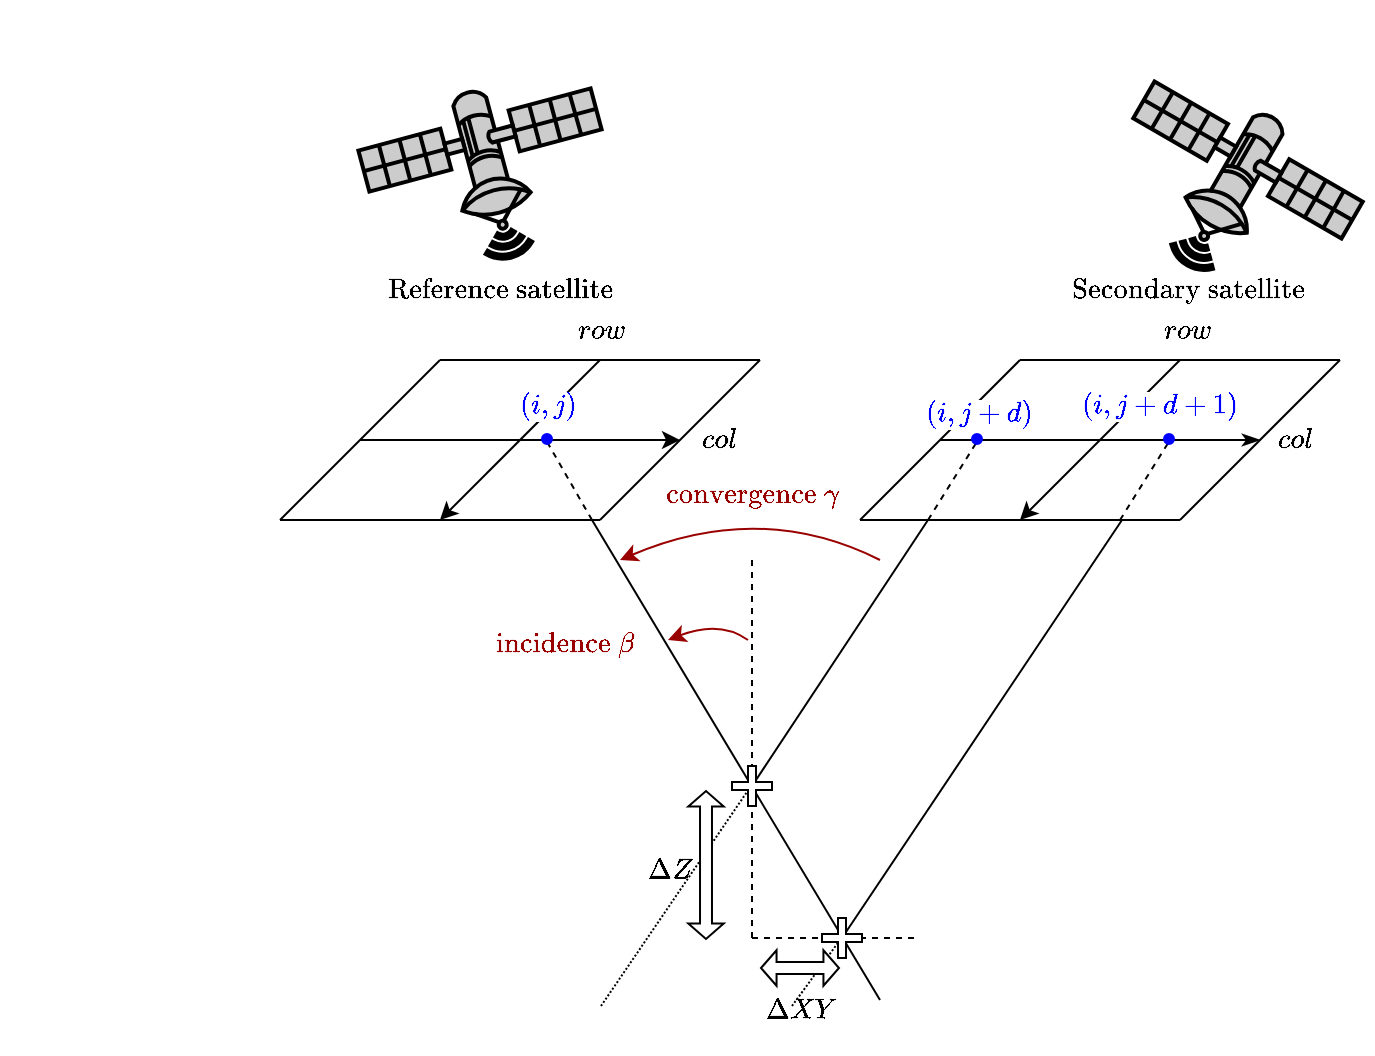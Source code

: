 <mxfile version="24.7.14">
  <diagram name="Page-1" id="pxx3vV0jIXK9RhJgeS2F">
    <mxGraphModel dx="797" dy="433" grid="1" gridSize="10" guides="1" tooltips="1" connect="1" arrows="1" fold="1" page="1" pageScale="1" pageWidth="827" pageHeight="1169" math="1" shadow="0">
      <root>
        <mxCell id="0" />
        <mxCell id="1" parent="0" />
        <mxCell id="ayuFoMu4kEzJLpK7L4t1-28" value="" style="endArrow=none;dashed=1;html=1;rounded=0;" edge="1" parent="1">
          <mxGeometry width="50" height="50" relative="1" as="geometry">
            <mxPoint x="436" y="569" as="sourcePoint" />
            <mxPoint x="520" y="569" as="targetPoint" />
          </mxGeometry>
        </mxCell>
        <mxCell id="ayuFoMu4kEzJLpK7L4t1-24" value="" style="endArrow=none;html=1;rounded=0;strokeColor=#000000;dashed=1;dashPattern=1 1;" edge="1" parent="1">
          <mxGeometry width="50" height="50" relative="1" as="geometry">
            <mxPoint x="456" y="603" as="sourcePoint" />
            <mxPoint x="480" y="570" as="targetPoint" />
          </mxGeometry>
        </mxCell>
        <mxCell id="ayuFoMu4kEzJLpK7L4t1-25" value="" style="endArrow=none;html=1;rounded=0;strokeColor=#000000;" edge="1" parent="1">
          <mxGeometry width="50" height="50" relative="1" as="geometry">
            <mxPoint x="481" y="569" as="sourcePoint" />
            <mxPoint x="621" y="360" as="targetPoint" />
          </mxGeometry>
        </mxCell>
        <mxCell id="ayuFoMu4kEzJLpK7L4t1-22" value="" style="endArrow=none;html=1;rounded=0;strokeColor=#000000;dashed=1;dashPattern=1 1;" edge="1" parent="1">
          <mxGeometry width="50" height="50" relative="1" as="geometry">
            <mxPoint x="360.5" y="603" as="sourcePoint" />
            <mxPoint x="435.5" y="493" as="targetPoint" />
          </mxGeometry>
        </mxCell>
        <mxCell id="ayuFoMu4kEzJLpK7L4t1-16" value="" style="endArrow=none;dashed=1;html=1;rounded=0;" edge="1" parent="1">
          <mxGeometry width="50" height="50" relative="1" as="geometry">
            <mxPoint x="436" y="569" as="sourcePoint" />
            <mxPoint x="436" y="379" as="targetPoint" />
          </mxGeometry>
        </mxCell>
        <mxCell id="4WLU9YgfCihyUKRMpBoT-1" value="" style="fontColor=#0066CC;verticalAlign=top;verticalLabelPosition=bottom;labelPosition=center;align=center;html=1;outlineConnect=0;fillColor=#CCCCCC;strokeColor=#000000;gradientColor=none;gradientDirection=north;strokeWidth=2;shape=mxgraph.networks.satellite;rotation=-60;" parent="1" vertex="1">
          <mxGeometry x="250" y="120" width="100" height="100" as="geometry" />
        </mxCell>
        <mxCell id="4WLU9YgfCihyUKRMpBoT-2" value="" style="fontColor=#0066CC;verticalAlign=top;verticalLabelPosition=bottom;labelPosition=center;align=center;html=1;outlineConnect=0;fillColor=#CCCCCC;strokeColor=#000000;gradientColor=none;gradientDirection=north;strokeWidth=2;shape=mxgraph.networks.satellite;rotation=-15;" parent="1" vertex="1">
          <mxGeometry x="634" y="130" width="100" height="100" as="geometry" />
        </mxCell>
        <mxCell id="4WLU9YgfCihyUKRMpBoT-6" value="" style="endArrow=none;html=1;rounded=0;" parent="1" edge="1">
          <mxGeometry width="50" height="50" relative="1" as="geometry">
            <mxPoint x="280" y="280" as="sourcePoint" />
            <mxPoint x="440" y="280" as="targetPoint" />
          </mxGeometry>
        </mxCell>
        <mxCell id="4WLU9YgfCihyUKRMpBoT-8" value="" style="endArrow=none;html=1;rounded=0;" parent="1" edge="1">
          <mxGeometry width="50" height="50" relative="1" as="geometry">
            <mxPoint x="200" y="360" as="sourcePoint" />
            <mxPoint x="280" y="280" as="targetPoint" />
          </mxGeometry>
        </mxCell>
        <mxCell id="4WLU9YgfCihyUKRMpBoT-10" value="" style="endArrow=none;html=1;rounded=0;" parent="1" edge="1">
          <mxGeometry width="50" height="50" relative="1" as="geometry">
            <mxPoint x="570" y="280" as="sourcePoint" />
            <mxPoint x="730" y="280" as="targetPoint" />
          </mxGeometry>
        </mxCell>
        <mxCell id="4WLU9YgfCihyUKRMpBoT-12" value="" style="endArrow=none;html=1;rounded=0;" parent="1" edge="1">
          <mxGeometry width="50" height="50" relative="1" as="geometry">
            <mxPoint x="490" y="360" as="sourcePoint" />
            <mxPoint x="570" y="280" as="targetPoint" />
          </mxGeometry>
        </mxCell>
        <mxCell id="4WLU9YgfCihyUKRMpBoT-13" value="" style="endArrow=none;html=1;rounded=0;" parent="1" edge="1">
          <mxGeometry width="50" height="50" relative="1" as="geometry">
            <mxPoint x="650" y="360" as="sourcePoint" />
            <mxPoint x="730" y="280" as="targetPoint" />
          </mxGeometry>
        </mxCell>
        <mxCell id="4WLU9YgfCihyUKRMpBoT-33" value="" style="endArrow=none;dashed=1;html=1;rounded=0;" parent="1" edge="1">
          <mxGeometry width="50" height="50" relative="1" as="geometry">
            <mxPoint x="356" y="360" as="sourcePoint" />
            <mxPoint x="333" y="320" as="targetPoint" />
          </mxGeometry>
        </mxCell>
        <mxCell id="4WLU9YgfCihyUKRMpBoT-41" value="" style="endArrow=none;dashed=1;html=1;rounded=0;strokeColor=#000000;" parent="1" edge="1">
          <mxGeometry width="50" height="50" relative="1" as="geometry">
            <mxPoint x="524" y="360" as="sourcePoint" />
            <mxPoint x="549" y="320" as="targetPoint" />
          </mxGeometry>
        </mxCell>
        <mxCell id="4WLU9YgfCihyUKRMpBoT-11" value="" style="endArrow=none;html=1;rounded=0;" parent="1" edge="1">
          <mxGeometry width="50" height="50" relative="1" as="geometry">
            <mxPoint x="490" y="360" as="sourcePoint" />
            <mxPoint x="650" y="360" as="targetPoint" />
          </mxGeometry>
        </mxCell>
        <mxCell id="4WLU9YgfCihyUKRMpBoT-7" value="" style="endArrow=none;html=1;rounded=0;" parent="1" edge="1">
          <mxGeometry width="50" height="50" relative="1" as="geometry">
            <mxPoint x="200" y="360" as="sourcePoint" />
            <mxPoint x="360" y="360" as="targetPoint" />
          </mxGeometry>
        </mxCell>
        <mxCell id="4WLU9YgfCihyUKRMpBoT-9" value="" style="endArrow=none;html=1;rounded=0;" parent="1" edge="1">
          <mxGeometry width="50" height="50" relative="1" as="geometry">
            <mxPoint x="360" y="360" as="sourcePoint" />
            <mxPoint x="440" y="280" as="targetPoint" />
          </mxGeometry>
        </mxCell>
        <mxCell id="4WLU9YgfCihyUKRMpBoT-76" value="" style="endArrow=none;html=1;rounded=0;endFill=0;startArrow=classic;startFill=1;" parent="1" edge="1">
          <mxGeometry width="50" height="50" relative="1" as="geometry">
            <mxPoint x="280" y="360" as="sourcePoint" />
            <mxPoint x="360" y="280" as="targetPoint" />
          </mxGeometry>
        </mxCell>
        <mxCell id="4WLU9YgfCihyUKRMpBoT-77" value="" style="endArrow=classic;html=1;rounded=0;endFill=1;" parent="1" edge="1">
          <mxGeometry width="50" height="50" relative="1" as="geometry">
            <mxPoint x="240" y="320" as="sourcePoint" />
            <mxPoint x="400" y="320" as="targetPoint" />
          </mxGeometry>
        </mxCell>
        <mxCell id="4WLU9YgfCihyUKRMpBoT-78" value="" style="endArrow=classicThin;html=1;rounded=0;startArrow=none;startFill=0;endFill=1;" parent="1" edge="1">
          <mxGeometry width="50" height="50" relative="1" as="geometry">
            <mxPoint x="530" y="320" as="sourcePoint" />
            <mxPoint x="690" y="320" as="targetPoint" />
          </mxGeometry>
        </mxCell>
        <mxCell id="4WLU9YgfCihyUKRMpBoT-79" value="" style="endArrow=none;html=1;rounded=0;endFill=0;startArrow=classic;startFill=1;" parent="1" edge="1">
          <mxGeometry width="50" height="50" relative="1" as="geometry">
            <mxPoint x="570" y="360" as="sourcePoint" />
            <mxPoint x="650" y="280" as="targetPoint" />
          </mxGeometry>
        </mxCell>
        <mxCell id="4WLU9YgfCihyUKRMpBoT-80" value="" style="ellipse;whiteSpace=wrap;html=1;aspect=fixed;fillColor=#0000FF;strokeColor=#0000FF;" parent="1" vertex="1">
          <mxGeometry x="331" y="317" width="5" height="5" as="geometry" />
        </mxCell>
        <mxCell id="4WLU9YgfCihyUKRMpBoT-82" value="" style="ellipse;whiteSpace=wrap;html=1;aspect=fixed;fillColor=#0000FF;strokeColor=#0000FF;" parent="1" vertex="1">
          <mxGeometry x="546" y="317" width="5" height="5" as="geometry" />
        </mxCell>
        <mxCell id="4WLU9YgfCihyUKRMpBoT-83" value="\(col\)" style="text;html=1;align=center;verticalAlign=middle;whiteSpace=wrap;rounded=0;" parent="1" vertex="1">
          <mxGeometry x="390" y="304.5" width="60" height="30" as="geometry" />
        </mxCell>
        <mxCell id="4WLU9YgfCihyUKRMpBoT-84" value="\(col\)" style="text;html=1;align=center;verticalAlign=middle;whiteSpace=wrap;rounded=0;" parent="1" vertex="1">
          <mxGeometry x="678" y="304.5" width="60" height="30" as="geometry" />
        </mxCell>
        <mxCell id="4WLU9YgfCihyUKRMpBoT-85" value="\(row\)" style="text;html=1;align=center;verticalAlign=middle;whiteSpace=wrap;rounded=0;" parent="1" vertex="1">
          <mxGeometry x="331" y="250" width="60" height="30" as="geometry" />
        </mxCell>
        <mxCell id="4WLU9YgfCihyUKRMpBoT-86" value="\(row\)" style="text;html=1;align=center;verticalAlign=middle;whiteSpace=wrap;rounded=0;" parent="1" vertex="1">
          <mxGeometry x="624" y="250" width="60" height="30" as="geometry" />
        </mxCell>
        <mxCell id="Iuggxz2iyCc2Tm1fnRvE-1" value="\(\)" style="text;html=1;align=center;verticalAlign=middle;resizable=0;points=[];autosize=1;strokeColor=none;fillColor=none;" parent="1" vertex="1">
          <mxGeometry x="60" y="528" width="40" height="30" as="geometry" />
        </mxCell>
        <mxCell id="Iuggxz2iyCc2Tm1fnRvE-3" value="\((i,j)\)" style="text;html=1;align=center;verticalAlign=middle;whiteSpace=wrap;rounded=0;fontColor=#0000FF;labelBackgroundColor=default;" parent="1" vertex="1">
          <mxGeometry x="304" y="288" width="60" height="30" as="geometry" />
        </mxCell>
        <mxCell id="Iuggxz2iyCc2Tm1fnRvE-4" value="\((i,j+d)\)" style="text;html=1;align=center;verticalAlign=middle;whiteSpace=wrap;rounded=0;fontColor=#0000FF;labelBackgroundColor=default;" parent="1" vertex="1">
          <mxGeometry x="520" y="292" width="60" height="30" as="geometry" />
        </mxCell>
        <mxCell id="ayuFoMu4kEzJLpK7L4t1-3" value="\(\mathrm{Reference~satellite}\)" style="text;html=1;align=center;verticalAlign=middle;whiteSpace=wrap;rounded=0;" vertex="1" parent="1">
          <mxGeometry x="250" y="230" width="120" height="30" as="geometry" />
        </mxCell>
        <mxCell id="ayuFoMu4kEzJLpK7L4t1-4" value="&lt;div&gt;\(\mathrm{Secondary~satellite}\)&lt;/div&gt;" style="text;html=1;align=center;verticalAlign=middle;whiteSpace=wrap;rounded=0;" vertex="1" parent="1">
          <mxGeometry x="594" y="230" width="120" height="30" as="geometry" />
        </mxCell>
        <mxCell id="ayuFoMu4kEzJLpK7L4t1-5" value="" style="endArrow=none;html=1;rounded=0;strokeColor=#000000;" edge="1" parent="1">
          <mxGeometry width="50" height="50" relative="1" as="geometry">
            <mxPoint x="436" y="493" as="sourcePoint" />
            <mxPoint x="524" y="360" as="targetPoint" />
          </mxGeometry>
        </mxCell>
        <mxCell id="ayuFoMu4kEzJLpK7L4t1-9" value="" style="endArrow=none;html=1;rounded=0;" edge="1" parent="1">
          <mxGeometry width="50" height="50" relative="1" as="geometry">
            <mxPoint x="500" y="600" as="sourcePoint" />
            <mxPoint x="356" y="360" as="targetPoint" />
          </mxGeometry>
        </mxCell>
        <mxCell id="ayuFoMu4kEzJLpK7L4t1-11" value="" style="endArrow=none;dashed=1;html=1;rounded=0;strokeColor=#000000;" edge="1" parent="1">
          <mxGeometry width="50" height="50" relative="1" as="geometry">
            <mxPoint x="620" y="360" as="sourcePoint" />
            <mxPoint x="645" y="320" as="targetPoint" />
          </mxGeometry>
        </mxCell>
        <mxCell id="ayuFoMu4kEzJLpK7L4t1-12" value="" style="ellipse;whiteSpace=wrap;html=1;aspect=fixed;fillColor=#0000FF;strokeColor=#0000FF;" vertex="1" parent="1">
          <mxGeometry x="642" y="317" width="5" height="5" as="geometry" />
        </mxCell>
        <mxCell id="ayuFoMu4kEzJLpK7L4t1-13" value="\((i,j+d+1)\)" style="text;html=1;align=center;verticalAlign=middle;whiteSpace=wrap;rounded=0;fontColor=#0000FF;labelBackgroundColor=default;" vertex="1" parent="1">
          <mxGeometry x="610" y="288" width="60" height="30" as="geometry" />
        </mxCell>
        <mxCell id="ayuFoMu4kEzJLpK7L4t1-14" value="" style="shape=cross;whiteSpace=wrap;html=1;" vertex="1" parent="1">
          <mxGeometry x="426" y="483" width="20" height="20" as="geometry" />
        </mxCell>
        <mxCell id="ayuFoMu4kEzJLpK7L4t1-15" value="" style="shape=cross;whiteSpace=wrap;html=1;" vertex="1" parent="1">
          <mxGeometry x="471" y="559" width="20" height="20" as="geometry" />
        </mxCell>
        <mxCell id="ayuFoMu4kEzJLpK7L4t1-18" value="" style="shape=flexArrow;endArrow=classic;startArrow=classic;html=1;rounded=0;width=5.977;endSize=2.26;startSize=2.26;startWidth=10.757;endWidth=10.757;fillColor=default;" edge="1" parent="1">
          <mxGeometry width="100" height="100" relative="1" as="geometry">
            <mxPoint x="440" y="584" as="sourcePoint" />
            <mxPoint x="480" y="584" as="targetPoint" />
          </mxGeometry>
        </mxCell>
        <mxCell id="ayuFoMu4kEzJLpK7L4t1-19" value="" style="shape=flexArrow;endArrow=classic;startArrow=classic;html=1;rounded=0;width=5.977;endSize=2.26;startSize=2.26;startWidth=10.757;endWidth=10.757;fillColor=default;" edge="1" parent="1">
          <mxGeometry width="100" height="100" relative="1" as="geometry">
            <mxPoint x="413" y="570" as="sourcePoint" />
            <mxPoint x="413" y="495" as="targetPoint" />
          </mxGeometry>
        </mxCell>
        <mxCell id="ayuFoMu4kEzJLpK7L4t1-20" value="&lt;div&gt;\(\Delta Z\)&lt;/div&gt;" style="text;html=1;align=center;verticalAlign=middle;whiteSpace=wrap;rounded=0;" vertex="1" parent="1">
          <mxGeometry x="380" y="520" width="30" height="30" as="geometry" />
        </mxCell>
        <mxCell id="ayuFoMu4kEzJLpK7L4t1-21" value="&lt;div&gt;\(\Delta XY\)&lt;/div&gt;" style="text;html=1;align=center;verticalAlign=middle;whiteSpace=wrap;rounded=0;" vertex="1" parent="1">
          <mxGeometry x="446" y="590" width="30" height="30" as="geometry" />
        </mxCell>
        <mxCell id="ayuFoMu4kEzJLpK7L4t1-26" value="" style="endArrow=classic;html=1;rounded=0;strokeColor=#990000;curved=1;" edge="1" parent="1">
          <mxGeometry width="50" height="50" relative="1" as="geometry">
            <mxPoint x="434" y="420" as="sourcePoint" />
            <mxPoint x="394" y="420" as="targetPoint" />
            <Array as="points">
              <mxPoint x="420" y="410" />
            </Array>
          </mxGeometry>
        </mxCell>
        <mxCell id="ayuFoMu4kEzJLpK7L4t1-27" value="&lt;font color=&quot;#990000&quot;&gt;\(\mathrm{incidence}~\beta\)&lt;/font&gt;" style="text;html=1;align=center;verticalAlign=middle;whiteSpace=wrap;rounded=0;" vertex="1" parent="1">
          <mxGeometry x="304" y="410" width="77" height="24.5" as="geometry" />
        </mxCell>
        <mxCell id="ayuFoMu4kEzJLpK7L4t1-29" value="" style="endArrow=classic;html=1;rounded=0;strokeColor=#990000;curved=1;" edge="1" parent="1">
          <mxGeometry width="50" height="50" relative="1" as="geometry">
            <mxPoint x="500" y="380" as="sourcePoint" />
            <mxPoint x="370" y="380" as="targetPoint" />
            <Array as="points">
              <mxPoint x="440" y="350" />
            </Array>
          </mxGeometry>
        </mxCell>
        <mxCell id="ayuFoMu4kEzJLpK7L4t1-30" value="&lt;font color=&quot;#990000&quot;&gt;\(\mathrm{convergence}~\gamma\)&lt;/font&gt;" style="text;html=1;align=center;verticalAlign=middle;whiteSpace=wrap;rounded=0;" vertex="1" parent="1">
          <mxGeometry x="397.5" y="334.5" width="77" height="24.5" as="geometry" />
        </mxCell>
      </root>
    </mxGraphModel>
  </diagram>
</mxfile>
